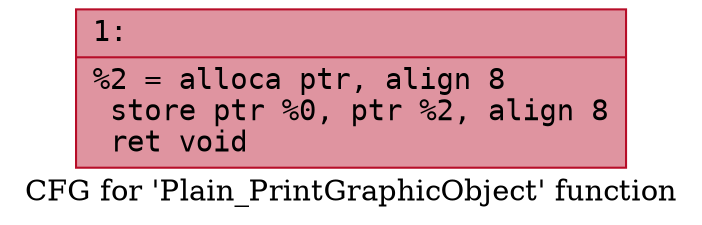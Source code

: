 digraph "CFG for 'Plain_PrintGraphicObject' function" {
	label="CFG for 'Plain_PrintGraphicObject' function";

	Node0x600001289cc0 [shape=record,color="#b70d28ff", style=filled, fillcolor="#b70d2870" fontname="Courier",label="{1:\l|  %2 = alloca ptr, align 8\l  store ptr %0, ptr %2, align 8\l  ret void\l}"];
}

